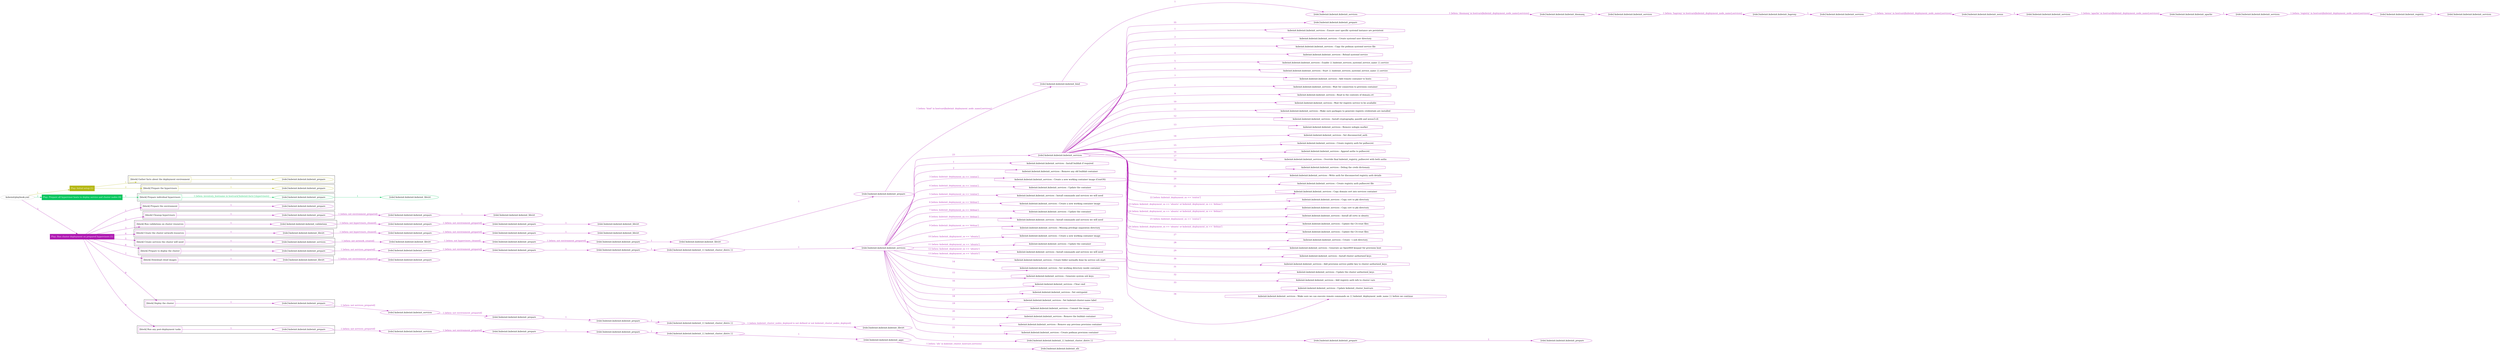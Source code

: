 digraph {
	graph [concentrate=true ordering=in rankdir=LR ratio=fill]
	edge [esep=5 sep=10]
	"kubeinit/playbook.yml" [id=root_node style=dotted]
	play_61d86370 [label="Play: Initial setup (1)" color="#b6b814" fontcolor="#ffffff" id=play_61d86370 shape=box style=filled tooltip=localhost]
	"kubeinit/playbook.yml" -> play_61d86370 [label="1 " color="#b6b814" fontcolor="#b6b814" id=edge_d101b81a labeltooltip="1 " tooltip="1 "]
	subgraph "kubeinit.kubeinit.kubeinit_prepare" {
		role_378ea0b8 [label="[role] kubeinit.kubeinit.kubeinit_prepare" color="#b6b814" id=role_378ea0b8 tooltip="kubeinit.kubeinit.kubeinit_prepare"]
	}
	subgraph "kubeinit.kubeinit.kubeinit_prepare" {
		role_55e73a96 [label="[role] kubeinit.kubeinit.kubeinit_prepare" color="#b6b814" id=role_55e73a96 tooltip="kubeinit.kubeinit.kubeinit_prepare"]
	}
	subgraph "Play: Initial setup (1)" {
		play_61d86370 -> block_1c13df6d [label=1 color="#b6b814" fontcolor="#b6b814" id=edge_e199ff08 labeltooltip=1 tooltip=1]
		subgraph cluster_block_1c13df6d {
			block_1c13df6d [label="[block] Gather facts about the deployment environment" color="#b6b814" id=block_1c13df6d labeltooltip="Gather facts about the deployment environment" shape=box tooltip="Gather facts about the deployment environment"]
			block_1c13df6d -> role_378ea0b8 [label="1 " color="#b6b814" fontcolor="#b6b814" id=edge_8ca68006 labeltooltip="1 " tooltip="1 "]
		}
		play_61d86370 -> block_64f5771d [label=2 color="#b6b814" fontcolor="#b6b814" id=edge_f629e3e9 labeltooltip=2 tooltip=2]
		subgraph cluster_block_64f5771d {
			block_64f5771d [label="[block] Prepare the hypervisors" color="#b6b814" id=block_64f5771d labeltooltip="Prepare the hypervisors" shape=box tooltip="Prepare the hypervisors"]
			block_64f5771d -> role_55e73a96 [label="1 " color="#b6b814" fontcolor="#b6b814" id=edge_94202157 labeltooltip="1 " tooltip="1 "]
		}
	}
	play_cf047763 [label="Play: Prepare all hypervisor hosts to deploy service and cluster nodes (0)" color="#07c55e" fontcolor="#ffffff" id=play_cf047763 shape=box style=filled tooltip="Play: Prepare all hypervisor hosts to deploy service and cluster nodes (0)"]
	"kubeinit/playbook.yml" -> play_cf047763 [label="2 " color="#07c55e" fontcolor="#07c55e" id=edge_f828b436 labeltooltip="2 " tooltip="2 "]
	subgraph "kubeinit.kubeinit.kubeinit_libvirt" {
		role_638ee5e9 [label="[role] kubeinit.kubeinit.kubeinit_libvirt" color="#07c55e" id=role_638ee5e9 tooltip="kubeinit.kubeinit.kubeinit_libvirt"]
	}
	subgraph "kubeinit.kubeinit.kubeinit_prepare" {
		role_17ed8b5d [label="[role] kubeinit.kubeinit.kubeinit_prepare" color="#07c55e" id=role_17ed8b5d tooltip="kubeinit.kubeinit.kubeinit_prepare"]
		role_17ed8b5d -> role_638ee5e9 [label="1 " color="#07c55e" fontcolor="#07c55e" id=edge_829b573a labeltooltip="1 " tooltip="1 "]
	}
	subgraph "Play: Prepare all hypervisor hosts to deploy service and cluster nodes (0)" {
		play_cf047763 -> block_75a4afca [label=1 color="#07c55e" fontcolor="#07c55e" id=edge_4c491b64 labeltooltip=1 tooltip=1]
		subgraph cluster_block_75a4afca {
			block_75a4afca [label="[block] Prepare individual hypervisors" color="#07c55e" id=block_75a4afca labeltooltip="Prepare individual hypervisors" shape=box tooltip="Prepare individual hypervisors"]
			block_75a4afca -> role_17ed8b5d [label="1 [when: inventory_hostname in hostvars['kubeinit-facts'].hypervisors]" color="#07c55e" fontcolor="#07c55e" id=edge_1114a123 labeltooltip="1 [when: inventory_hostname in hostvars['kubeinit-facts'].hypervisors]" tooltip="1 [when: inventory_hostname in hostvars['kubeinit-facts'].hypervisors]"]
		}
	}
	play_053e493b [label="Play: Run cluster deployment on prepared hypervisors (1)" color="#af1ab2" fontcolor="#ffffff" id=play_053e493b shape=box style=filled tooltip=localhost]
	"kubeinit/playbook.yml" -> play_053e493b [label="3 " color="#af1ab2" fontcolor="#af1ab2" id=edge_c1705fa8 labeltooltip="3 " tooltip="3 "]
	subgraph "kubeinit.kubeinit.kubeinit_prepare" {
		role_2d02912e [label="[role] kubeinit.kubeinit.kubeinit_prepare" color="#af1ab2" id=role_2d02912e tooltip="kubeinit.kubeinit.kubeinit_prepare"]
	}
	subgraph "kubeinit.kubeinit.kubeinit_libvirt" {
		role_ad374b93 [label="[role] kubeinit.kubeinit.kubeinit_libvirt" color="#af1ab2" id=role_ad374b93 tooltip="kubeinit.kubeinit.kubeinit_libvirt"]
	}
	subgraph "kubeinit.kubeinit.kubeinit_prepare" {
		role_f73b11e7 [label="[role] kubeinit.kubeinit.kubeinit_prepare" color="#af1ab2" id=role_f73b11e7 tooltip="kubeinit.kubeinit.kubeinit_prepare"]
		role_f73b11e7 -> role_ad374b93 [label="1 " color="#af1ab2" fontcolor="#af1ab2" id=edge_b9bb3e91 labeltooltip="1 " tooltip="1 "]
	}
	subgraph "kubeinit.kubeinit.kubeinit_prepare" {
		role_d802265b [label="[role] kubeinit.kubeinit.kubeinit_prepare" color="#af1ab2" id=role_d802265b tooltip="kubeinit.kubeinit.kubeinit_prepare"]
		role_d802265b -> role_f73b11e7 [label="1 [when: not environment_prepared]" color="#af1ab2" fontcolor="#af1ab2" id=edge_ae296ad1 labeltooltip="1 [when: not environment_prepared]" tooltip="1 [when: not environment_prepared]"]
	}
	subgraph "kubeinit.kubeinit.kubeinit_libvirt" {
		role_a0c79a88 [label="[role] kubeinit.kubeinit.kubeinit_libvirt" color="#af1ab2" id=role_a0c79a88 tooltip="kubeinit.kubeinit.kubeinit_libvirt"]
	}
	subgraph "kubeinit.kubeinit.kubeinit_prepare" {
		role_43bd8e1b [label="[role] kubeinit.kubeinit.kubeinit_prepare" color="#af1ab2" id=role_43bd8e1b tooltip="kubeinit.kubeinit.kubeinit_prepare"]
		role_43bd8e1b -> role_a0c79a88 [label="1 " color="#af1ab2" fontcolor="#af1ab2" id=edge_a71153f9 labeltooltip="1 " tooltip="1 "]
	}
	subgraph "kubeinit.kubeinit.kubeinit_prepare" {
		role_11e42042 [label="[role] kubeinit.kubeinit.kubeinit_prepare" color="#af1ab2" id=role_11e42042 tooltip="kubeinit.kubeinit.kubeinit_prepare"]
		role_11e42042 -> role_43bd8e1b [label="1 [when: not environment_prepared]" color="#af1ab2" fontcolor="#af1ab2" id=edge_cfc665eb labeltooltip="1 [when: not environment_prepared]" tooltip="1 [when: not environment_prepared]"]
	}
	subgraph "kubeinit.kubeinit.kubeinit_validations" {
		role_d8210b98 [label="[role] kubeinit.kubeinit.kubeinit_validations" color="#af1ab2" id=role_d8210b98 tooltip="kubeinit.kubeinit.kubeinit_validations"]
		role_d8210b98 -> role_11e42042 [label="1 [when: not hypervisors_cleaned]" color="#af1ab2" fontcolor="#af1ab2" id=edge_1955abee labeltooltip="1 [when: not hypervisors_cleaned]" tooltip="1 [when: not hypervisors_cleaned]"]
	}
	subgraph "kubeinit.kubeinit.kubeinit_libvirt" {
		role_0eccccbd [label="[role] kubeinit.kubeinit.kubeinit_libvirt" color="#af1ab2" id=role_0eccccbd tooltip="kubeinit.kubeinit.kubeinit_libvirt"]
	}
	subgraph "kubeinit.kubeinit.kubeinit_prepare" {
		role_3fc21f4a [label="[role] kubeinit.kubeinit.kubeinit_prepare" color="#af1ab2" id=role_3fc21f4a tooltip="kubeinit.kubeinit.kubeinit_prepare"]
		role_3fc21f4a -> role_0eccccbd [label="1 " color="#af1ab2" fontcolor="#af1ab2" id=edge_8efc5b84 labeltooltip="1 " tooltip="1 "]
	}
	subgraph "kubeinit.kubeinit.kubeinit_prepare" {
		role_6648af89 [label="[role] kubeinit.kubeinit.kubeinit_prepare" color="#af1ab2" id=role_6648af89 tooltip="kubeinit.kubeinit.kubeinit_prepare"]
		role_6648af89 -> role_3fc21f4a [label="1 [when: not environment_prepared]" color="#af1ab2" fontcolor="#af1ab2" id=edge_06109ec7 labeltooltip="1 [when: not environment_prepared]" tooltip="1 [when: not environment_prepared]"]
	}
	subgraph "kubeinit.kubeinit.kubeinit_libvirt" {
		role_6d79f8c6 [label="[role] kubeinit.kubeinit.kubeinit_libvirt" color="#af1ab2" id=role_6d79f8c6 tooltip="kubeinit.kubeinit.kubeinit_libvirt"]
		role_6d79f8c6 -> role_6648af89 [label="1 [when: not hypervisors_cleaned]" color="#af1ab2" fontcolor="#af1ab2" id=edge_983c76c7 labeltooltip="1 [when: not hypervisors_cleaned]" tooltip="1 [when: not hypervisors_cleaned]"]
	}
	subgraph "kubeinit.kubeinit.kubeinit_services" {
		role_a3a06e9f [label="[role] kubeinit.kubeinit.kubeinit_services" color="#af1ab2" id=role_a3a06e9f tooltip="kubeinit.kubeinit.kubeinit_services"]
	}
	subgraph "kubeinit.kubeinit.kubeinit_registry" {
		role_7bfc219d [label="[role] kubeinit.kubeinit.kubeinit_registry" color="#af1ab2" id=role_7bfc219d tooltip="kubeinit.kubeinit.kubeinit_registry"]
		role_7bfc219d -> role_a3a06e9f [label="1 " color="#af1ab2" fontcolor="#af1ab2" id=edge_60f857e9 labeltooltip="1 " tooltip="1 "]
	}
	subgraph "kubeinit.kubeinit.kubeinit_services" {
		role_7e3b6793 [label="[role] kubeinit.kubeinit.kubeinit_services" color="#af1ab2" id=role_7e3b6793 tooltip="kubeinit.kubeinit.kubeinit_services"]
		role_7e3b6793 -> role_7bfc219d [label="1 [when: 'registry' in hostvars[kubeinit_deployment_node_name].services]" color="#af1ab2" fontcolor="#af1ab2" id=edge_9b2636b2 labeltooltip="1 [when: 'registry' in hostvars[kubeinit_deployment_node_name].services]" tooltip="1 [when: 'registry' in hostvars[kubeinit_deployment_node_name].services]"]
	}
	subgraph "kubeinit.kubeinit.kubeinit_apache" {
		role_041a677c [label="[role] kubeinit.kubeinit.kubeinit_apache" color="#af1ab2" id=role_041a677c tooltip="kubeinit.kubeinit.kubeinit_apache"]
		role_041a677c -> role_7e3b6793 [label="1 " color="#af1ab2" fontcolor="#af1ab2" id=edge_dbf24a62 labeltooltip="1 " tooltip="1 "]
	}
	subgraph "kubeinit.kubeinit.kubeinit_services" {
		role_729bc17b [label="[role] kubeinit.kubeinit.kubeinit_services" color="#af1ab2" id=role_729bc17b tooltip="kubeinit.kubeinit.kubeinit_services"]
		role_729bc17b -> role_041a677c [label="1 [when: 'apache' in hostvars[kubeinit_deployment_node_name].services]" color="#af1ab2" fontcolor="#af1ab2" id=edge_71c597c3 labeltooltip="1 [when: 'apache' in hostvars[kubeinit_deployment_node_name].services]" tooltip="1 [when: 'apache' in hostvars[kubeinit_deployment_node_name].services]"]
	}
	subgraph "kubeinit.kubeinit.kubeinit_nexus" {
		role_a2eaf45f [label="[role] kubeinit.kubeinit.kubeinit_nexus" color="#af1ab2" id=role_a2eaf45f tooltip="kubeinit.kubeinit.kubeinit_nexus"]
		role_a2eaf45f -> role_729bc17b [label="1 " color="#af1ab2" fontcolor="#af1ab2" id=edge_c3051c82 labeltooltip="1 " tooltip="1 "]
	}
	subgraph "kubeinit.kubeinit.kubeinit_services" {
		role_2fb463f9 [label="[role] kubeinit.kubeinit.kubeinit_services" color="#af1ab2" id=role_2fb463f9 tooltip="kubeinit.kubeinit.kubeinit_services"]
		role_2fb463f9 -> role_a2eaf45f [label="1 [when: 'nexus' in hostvars[kubeinit_deployment_node_name].services]" color="#af1ab2" fontcolor="#af1ab2" id=edge_6482646a labeltooltip="1 [when: 'nexus' in hostvars[kubeinit_deployment_node_name].services]" tooltip="1 [when: 'nexus' in hostvars[kubeinit_deployment_node_name].services]"]
	}
	subgraph "kubeinit.kubeinit.kubeinit_haproxy" {
		role_dacf3df8 [label="[role] kubeinit.kubeinit.kubeinit_haproxy" color="#af1ab2" id=role_dacf3df8 tooltip="kubeinit.kubeinit.kubeinit_haproxy"]
		role_dacf3df8 -> role_2fb463f9 [label="1 " color="#af1ab2" fontcolor="#af1ab2" id=edge_2324f893 labeltooltip="1 " tooltip="1 "]
	}
	subgraph "kubeinit.kubeinit.kubeinit_services" {
		role_7a70cb9e [label="[role] kubeinit.kubeinit.kubeinit_services" color="#af1ab2" id=role_7a70cb9e tooltip="kubeinit.kubeinit.kubeinit_services"]
		role_7a70cb9e -> role_dacf3df8 [label="1 [when: 'haproxy' in hostvars[kubeinit_deployment_node_name].services]" color="#af1ab2" fontcolor="#af1ab2" id=edge_5d3ac54a labeltooltip="1 [when: 'haproxy' in hostvars[kubeinit_deployment_node_name].services]" tooltip="1 [when: 'haproxy' in hostvars[kubeinit_deployment_node_name].services]"]
	}
	subgraph "kubeinit.kubeinit.kubeinit_dnsmasq" {
		role_d6ab7515 [label="[role] kubeinit.kubeinit.kubeinit_dnsmasq" color="#af1ab2" id=role_d6ab7515 tooltip="kubeinit.kubeinit.kubeinit_dnsmasq"]
		role_d6ab7515 -> role_7a70cb9e [label="1 " color="#af1ab2" fontcolor="#af1ab2" id=edge_874920ef labeltooltip="1 " tooltip="1 "]
	}
	subgraph "kubeinit.kubeinit.kubeinit_services" {
		role_732acf56 [label="[role] kubeinit.kubeinit.kubeinit_services" color="#af1ab2" id=role_732acf56 tooltip="kubeinit.kubeinit.kubeinit_services"]
		role_732acf56 -> role_d6ab7515 [label="1 [when: 'dnsmasq' in hostvars[kubeinit_deployment_node_name].services]" color="#af1ab2" fontcolor="#af1ab2" id=edge_7bee23f9 labeltooltip="1 [when: 'dnsmasq' in hostvars[kubeinit_deployment_node_name].services]" tooltip="1 [when: 'dnsmasq' in hostvars[kubeinit_deployment_node_name].services]"]
	}
	subgraph "kubeinit.kubeinit.kubeinit_bind" {
		role_31fe346d [label="[role] kubeinit.kubeinit.kubeinit_bind" color="#af1ab2" id=role_31fe346d tooltip="kubeinit.kubeinit.kubeinit_bind"]
		role_31fe346d -> role_732acf56 [label="1 " color="#af1ab2" fontcolor="#af1ab2" id=edge_509917d6 labeltooltip="1 " tooltip="1 "]
	}
	subgraph "kubeinit.kubeinit.kubeinit_prepare" {
		role_45654de5 [label="[role] kubeinit.kubeinit.kubeinit_prepare" color="#af1ab2" id=role_45654de5 tooltip="kubeinit.kubeinit.kubeinit_prepare"]
		role_45654de5 -> role_31fe346d [label="1 [when: 'bind' in hostvars[kubeinit_deployment_node_name].services]" color="#af1ab2" fontcolor="#af1ab2" id=edge_dc2a6b5d labeltooltip="1 [when: 'bind' in hostvars[kubeinit_deployment_node_name].services]" tooltip="1 [when: 'bind' in hostvars[kubeinit_deployment_node_name].services]"]
	}
	subgraph "kubeinit.kubeinit.kubeinit_libvirt" {
		role_7c03fd80 [label="[role] kubeinit.kubeinit.kubeinit_libvirt" color="#af1ab2" id=role_7c03fd80 tooltip="kubeinit.kubeinit.kubeinit_libvirt"]
		role_7c03fd80 -> role_45654de5 [label="1 " color="#af1ab2" fontcolor="#af1ab2" id=edge_a114b05b labeltooltip="1 " tooltip="1 "]
	}
	subgraph "kubeinit.kubeinit.kubeinit_prepare" {
		role_1a883091 [label="[role] kubeinit.kubeinit.kubeinit_prepare" color="#af1ab2" id=role_1a883091 tooltip="kubeinit.kubeinit.kubeinit_prepare"]
		role_1a883091 -> role_7c03fd80 [label="1 " color="#af1ab2" fontcolor="#af1ab2" id=edge_1568abc9 labeltooltip="1 " tooltip="1 "]
	}
	subgraph "kubeinit.kubeinit.kubeinit_prepare" {
		role_a2b1f12e [label="[role] kubeinit.kubeinit.kubeinit_prepare" color="#af1ab2" id=role_a2b1f12e tooltip="kubeinit.kubeinit.kubeinit_prepare"]
		role_a2b1f12e -> role_1a883091 [label="1 [when: not environment_prepared]" color="#af1ab2" fontcolor="#af1ab2" id=edge_fc340222 labeltooltip="1 [when: not environment_prepared]" tooltip="1 [when: not environment_prepared]"]
	}
	subgraph "kubeinit.kubeinit.kubeinit_libvirt" {
		role_fbd6a0e1 [label="[role] kubeinit.kubeinit.kubeinit_libvirt" color="#af1ab2" id=role_fbd6a0e1 tooltip="kubeinit.kubeinit.kubeinit_libvirt"]
		role_fbd6a0e1 -> role_a2b1f12e [label="1 [when: not hypervisors_cleaned]" color="#af1ab2" fontcolor="#af1ab2" id=edge_627d8e0c labeltooltip="1 [when: not hypervisors_cleaned]" tooltip="1 [when: not hypervisors_cleaned]"]
	}
	subgraph "kubeinit.kubeinit.kubeinit_services" {
		role_274ffa72 [label="[role] kubeinit.kubeinit.kubeinit_services" color="#af1ab2" id=role_274ffa72 tooltip="kubeinit.kubeinit.kubeinit_services"]
		role_274ffa72 -> role_fbd6a0e1 [label="1 [when: not network_created]" color="#af1ab2" fontcolor="#af1ab2" id=edge_f8a47972 labeltooltip="1 [when: not network_created]" tooltip="1 [when: not network_created]"]
	}
	subgraph "kubeinit.kubeinit.kubeinit_prepare" {
		role_3a847b66 [label="[role] kubeinit.kubeinit.kubeinit_prepare" color="#af1ab2" id=role_3a847b66 tooltip="kubeinit.kubeinit.kubeinit_prepare"]
	}
	subgraph "kubeinit.kubeinit.kubeinit_services" {
		role_87cc4f38 [label="[role] kubeinit.kubeinit.kubeinit_services" color="#af1ab2" id=role_87cc4f38 tooltip="kubeinit.kubeinit.kubeinit_services"]
		task_ee44a622 [label="kubeinit.kubeinit.kubeinit_services : Ensure user specific systemd instance are persistent" color="#af1ab2" id=task_ee44a622 shape=octagon tooltip="kubeinit.kubeinit.kubeinit_services : Ensure user specific systemd instance are persistent"]
		role_87cc4f38 -> task_ee44a622 [label="1 " color="#af1ab2" fontcolor="#af1ab2" id=edge_c21e5ecb labeltooltip="1 " tooltip="1 "]
		task_90331f9c [label="kubeinit.kubeinit.kubeinit_services : Create systemd user directory" color="#af1ab2" id=task_90331f9c shape=octagon tooltip="kubeinit.kubeinit.kubeinit_services : Create systemd user directory"]
		role_87cc4f38 -> task_90331f9c [label="2 " color="#af1ab2" fontcolor="#af1ab2" id=edge_8feaef10 labeltooltip="2 " tooltip="2 "]
		task_215ca657 [label="kubeinit.kubeinit.kubeinit_services : Copy the podman systemd service file" color="#af1ab2" id=task_215ca657 shape=octagon tooltip="kubeinit.kubeinit.kubeinit_services : Copy the podman systemd service file"]
		role_87cc4f38 -> task_215ca657 [label="3 " color="#af1ab2" fontcolor="#af1ab2" id=edge_948035f7 labeltooltip="3 " tooltip="3 "]
		task_895c9d7d [label="kubeinit.kubeinit.kubeinit_services : Reload systemd service" color="#af1ab2" id=task_895c9d7d shape=octagon tooltip="kubeinit.kubeinit.kubeinit_services : Reload systemd service"]
		role_87cc4f38 -> task_895c9d7d [label="4 " color="#af1ab2" fontcolor="#af1ab2" id=edge_7989d313 labeltooltip="4 " tooltip="4 "]
		task_98565034 [label="kubeinit.kubeinit.kubeinit_services : Enable {{ kubeinit_services_systemd_service_name }}.service" color="#af1ab2" id=task_98565034 shape=octagon tooltip="kubeinit.kubeinit.kubeinit_services : Enable {{ kubeinit_services_systemd_service_name }}.service"]
		role_87cc4f38 -> task_98565034 [label="5 " color="#af1ab2" fontcolor="#af1ab2" id=edge_1bd11ece labeltooltip="5 " tooltip="5 "]
		task_be747128 [label="kubeinit.kubeinit.kubeinit_services : Start {{ kubeinit_services_systemd_service_name }}.service" color="#af1ab2" id=task_be747128 shape=octagon tooltip="kubeinit.kubeinit.kubeinit_services : Start {{ kubeinit_services_systemd_service_name }}.service"]
		role_87cc4f38 -> task_be747128 [label="6 " color="#af1ab2" fontcolor="#af1ab2" id=edge_b139f05d labeltooltip="6 " tooltip="6 "]
		task_bfa768ac [label="kubeinit.kubeinit.kubeinit_services : Add remote container to hosts" color="#af1ab2" id=task_bfa768ac shape=octagon tooltip="kubeinit.kubeinit.kubeinit_services : Add remote container to hosts"]
		role_87cc4f38 -> task_bfa768ac [label="7 " color="#af1ab2" fontcolor="#af1ab2" id=edge_053b8b09 labeltooltip="7 " tooltip="7 "]
		task_04ee44df [label="kubeinit.kubeinit.kubeinit_services : Wait for connection to provision container" color="#af1ab2" id=task_04ee44df shape=octagon tooltip="kubeinit.kubeinit.kubeinit_services : Wait for connection to provision container"]
		role_87cc4f38 -> task_04ee44df [label="8 " color="#af1ab2" fontcolor="#af1ab2" id=edge_4dd9805d labeltooltip="8 " tooltip="8 "]
		task_c332bbf7 [label="kubeinit.kubeinit.kubeinit_services : Read in the contents of domain.crt" color="#af1ab2" id=task_c332bbf7 shape=octagon tooltip="kubeinit.kubeinit.kubeinit_services : Read in the contents of domain.crt"]
		role_87cc4f38 -> task_c332bbf7 [label="9 " color="#af1ab2" fontcolor="#af1ab2" id=edge_d688158b labeltooltip="9 " tooltip="9 "]
		task_cf7f5b3e [label="kubeinit.kubeinit.kubeinit_services : Wait for registry service to be available" color="#af1ab2" id=task_cf7f5b3e shape=octagon tooltip="kubeinit.kubeinit.kubeinit_services : Wait for registry service to be available"]
		role_87cc4f38 -> task_cf7f5b3e [label="10 " color="#af1ab2" fontcolor="#af1ab2" id=edge_20d7f99f labeltooltip="10 " tooltip="10 "]
		task_4a923e2d [label="kubeinit.kubeinit.kubeinit_services : Make sure packages to generate registry credentials are installed" color="#af1ab2" id=task_4a923e2d shape=octagon tooltip="kubeinit.kubeinit.kubeinit_services : Make sure packages to generate registry credentials are installed"]
		role_87cc4f38 -> task_4a923e2d [label="11 " color="#af1ab2" fontcolor="#af1ab2" id=edge_31f86397 labeltooltip="11 " tooltip="11 "]
		task_38b5d8fe [label="kubeinit.kubeinit.kubeinit_services : Install cryptography, passlib and nexus3-cli" color="#af1ab2" id=task_38b5d8fe shape=octagon tooltip="kubeinit.kubeinit.kubeinit_services : Install cryptography, passlib and nexus3-cli"]
		role_87cc4f38 -> task_38b5d8fe [label="12 " color="#af1ab2" fontcolor="#af1ab2" id=edge_59f9f555 labeltooltip="12 " tooltip="12 "]
		task_c9bcdf14 [label="kubeinit.kubeinit.kubeinit_services : Remove nologin marker" color="#af1ab2" id=task_c9bcdf14 shape=octagon tooltip="kubeinit.kubeinit.kubeinit_services : Remove nologin marker"]
		role_87cc4f38 -> task_c9bcdf14 [label="13 " color="#af1ab2" fontcolor="#af1ab2" id=edge_07084b30 labeltooltip="13 " tooltip="13 "]
		task_1bd8a652 [label="kubeinit.kubeinit.kubeinit_services : Set disconnected_auth" color="#af1ab2" id=task_1bd8a652 shape=octagon tooltip="kubeinit.kubeinit.kubeinit_services : Set disconnected_auth"]
		role_87cc4f38 -> task_1bd8a652 [label="14 " color="#af1ab2" fontcolor="#af1ab2" id=edge_819cabbc labeltooltip="14 " tooltip="14 "]
		task_106d20aa [label="kubeinit.kubeinit.kubeinit_services : Create registry auth for pullsecret" color="#af1ab2" id=task_106d20aa shape=octagon tooltip="kubeinit.kubeinit.kubeinit_services : Create registry auth for pullsecret"]
		role_87cc4f38 -> task_106d20aa [label="15 " color="#af1ab2" fontcolor="#af1ab2" id=edge_b2dccd6f labeltooltip="15 " tooltip="15 "]
		task_5fdf84a1 [label="kubeinit.kubeinit.kubeinit_services : Append auths to pullsecret" color="#af1ab2" id=task_5fdf84a1 shape=octagon tooltip="kubeinit.kubeinit.kubeinit_services : Append auths to pullsecret"]
		role_87cc4f38 -> task_5fdf84a1 [label="16 " color="#af1ab2" fontcolor="#af1ab2" id=edge_e372b9ed labeltooltip="16 " tooltip="16 "]
		task_65a57f0e [label="kubeinit.kubeinit.kubeinit_services : Override final kubeinit_registry_pullsecret with both auths" color="#af1ab2" id=task_65a57f0e shape=octagon tooltip="kubeinit.kubeinit.kubeinit_services : Override final kubeinit_registry_pullsecret with both auths"]
		role_87cc4f38 -> task_65a57f0e [label="17 " color="#af1ab2" fontcolor="#af1ab2" id=edge_34a6c5b7 labeltooltip="17 " tooltip="17 "]
		task_4999736d [label="kubeinit.kubeinit.kubeinit_services : Debug the creds dictionary" color="#af1ab2" id=task_4999736d shape=octagon tooltip="kubeinit.kubeinit.kubeinit_services : Debug the creds dictionary"]
		role_87cc4f38 -> task_4999736d [label="18 " color="#af1ab2" fontcolor="#af1ab2" id=edge_cc699cda labeltooltip="18 " tooltip="18 "]
		task_f493f021 [label="kubeinit.kubeinit.kubeinit_services : Write auth for disconnected registry auth details" color="#af1ab2" id=task_f493f021 shape=octagon tooltip="kubeinit.kubeinit.kubeinit_services : Write auth for disconnected registry auth details"]
		role_87cc4f38 -> task_f493f021 [label="19 " color="#af1ab2" fontcolor="#af1ab2" id=edge_e3e9613f labeltooltip="19 " tooltip="19 "]
		task_279f0524 [label="kubeinit.kubeinit.kubeinit_services : Create registry auth pullsecret file" color="#af1ab2" id=task_279f0524 shape=octagon tooltip="kubeinit.kubeinit.kubeinit_services : Create registry auth pullsecret file"]
		role_87cc4f38 -> task_279f0524 [label="20 " color="#af1ab2" fontcolor="#af1ab2" id=edge_56a65385 labeltooltip="20 " tooltip="20 "]
		task_31882655 [label="kubeinit.kubeinit.kubeinit_services : Copy domain cert into services container" color="#af1ab2" id=task_31882655 shape=octagon tooltip="kubeinit.kubeinit.kubeinit_services : Copy domain cert into services container"]
		role_87cc4f38 -> task_31882655 [label="21 " color="#af1ab2" fontcolor="#af1ab2" id=edge_204b0029 labeltooltip="21 " tooltip="21 "]
		task_04660910 [label="kubeinit.kubeinit.kubeinit_services : Copy cert to pki directory" color="#af1ab2" id=task_04660910 shape=octagon tooltip="kubeinit.kubeinit.kubeinit_services : Copy cert to pki directory"]
		role_87cc4f38 -> task_04660910 [label="22 [when: kubeinit_deployment_os == 'centos']" color="#af1ab2" fontcolor="#af1ab2" id=edge_4dc89993 labeltooltip="22 [when: kubeinit_deployment_os == 'centos']" tooltip="22 [when: kubeinit_deployment_os == 'centos']"]
		task_2b926bec [label="kubeinit.kubeinit.kubeinit_services : Copy cert to pki directory" color="#af1ab2" id=task_2b926bec shape=octagon tooltip="kubeinit.kubeinit.kubeinit_services : Copy cert to pki directory"]
		role_87cc4f38 -> task_2b926bec [label="23 [when: kubeinit_deployment_os == 'ubuntu' or kubeinit_deployment_os == 'debian']" color="#af1ab2" fontcolor="#af1ab2" id=edge_95993c50 labeltooltip="23 [when: kubeinit_deployment_os == 'ubuntu' or kubeinit_deployment_os == 'debian']" tooltip="23 [when: kubeinit_deployment_os == 'ubuntu' or kubeinit_deployment_os == 'debian']"]
		task_3526460a [label="kubeinit.kubeinit.kubeinit_services : Install all certs in ubuntu" color="#af1ab2" id=task_3526460a shape=octagon tooltip="kubeinit.kubeinit.kubeinit_services : Install all certs in ubuntu"]
		role_87cc4f38 -> task_3526460a [label="24 [when: kubeinit_deployment_os == 'ubuntu' or kubeinit_deployment_os == 'debian']" color="#af1ab2" fontcolor="#af1ab2" id=edge_e0513378 labeltooltip="24 [when: kubeinit_deployment_os == 'ubuntu' or kubeinit_deployment_os == 'debian']" tooltip="24 [when: kubeinit_deployment_os == 'ubuntu' or kubeinit_deployment_os == 'debian']"]
		task_69ba54a8 [label="kubeinit.kubeinit.kubeinit_services : Update the CA trust files" color="#af1ab2" id=task_69ba54a8 shape=octagon tooltip="kubeinit.kubeinit.kubeinit_services : Update the CA trust files"]
		role_87cc4f38 -> task_69ba54a8 [label="25 [when: kubeinit_deployment_os == 'centos']" color="#af1ab2" fontcolor="#af1ab2" id=edge_3bc40e52 labeltooltip="25 [when: kubeinit_deployment_os == 'centos']" tooltip="25 [when: kubeinit_deployment_os == 'centos']"]
		task_e4340af5 [label="kubeinit.kubeinit.kubeinit_services : Update the CA trust files" color="#af1ab2" id=task_e4340af5 shape=octagon tooltip="kubeinit.kubeinit.kubeinit_services : Update the CA trust files"]
		role_87cc4f38 -> task_e4340af5 [label="26 [when: kubeinit_deployment_os == 'ubuntu' or kubeinit_deployment_os == 'debian']" color="#af1ab2" fontcolor="#af1ab2" id=edge_7e8614d1 labeltooltip="26 [when: kubeinit_deployment_os == 'ubuntu' or kubeinit_deployment_os == 'debian']" tooltip="26 [when: kubeinit_deployment_os == 'ubuntu' or kubeinit_deployment_os == 'debian']"]
		task_4a4d8a86 [label="kubeinit.kubeinit.kubeinit_services : Create ~/.ssh directory" color="#af1ab2" id=task_4a4d8a86 shape=octagon tooltip="kubeinit.kubeinit.kubeinit_services : Create ~/.ssh directory"]
		role_87cc4f38 -> task_4a4d8a86 [label="27 " color="#af1ab2" fontcolor="#af1ab2" id=edge_d2a00613 labeltooltip="27 " tooltip="27 "]
		task_950d89fc [label="kubeinit.kubeinit.kubeinit_services : Generate an OpenSSH keypair for provision host" color="#af1ab2" id=task_950d89fc shape=octagon tooltip="kubeinit.kubeinit.kubeinit_services : Generate an OpenSSH keypair for provision host"]
		role_87cc4f38 -> task_950d89fc [label="28 " color="#af1ab2" fontcolor="#af1ab2" id=edge_1ddb323b labeltooltip="28 " tooltip="28 "]
		task_a987121b [label="kubeinit.kubeinit.kubeinit_services : Install cluster authorized keys" color="#af1ab2" id=task_a987121b shape=octagon tooltip="kubeinit.kubeinit.kubeinit_services : Install cluster authorized keys"]
		role_87cc4f38 -> task_a987121b [label="29 " color="#af1ab2" fontcolor="#af1ab2" id=edge_e68808be labeltooltip="29 " tooltip="29 "]
		task_e7179484 [label="kubeinit.kubeinit.kubeinit_services : Add provision service public key to cluster authorized_keys" color="#af1ab2" id=task_e7179484 shape=octagon tooltip="kubeinit.kubeinit.kubeinit_services : Add provision service public key to cluster authorized_keys"]
		role_87cc4f38 -> task_e7179484 [label="30 " color="#af1ab2" fontcolor="#af1ab2" id=edge_1aaf20a5 labeltooltip="30 " tooltip="30 "]
		task_8126cc98 [label="kubeinit.kubeinit.kubeinit_services : Update the cluster authorized_keys" color="#af1ab2" id=task_8126cc98 shape=octagon tooltip="kubeinit.kubeinit.kubeinit_services : Update the cluster authorized_keys"]
		role_87cc4f38 -> task_8126cc98 [label="31 " color="#af1ab2" fontcolor="#af1ab2" id=edge_b5c350a2 labeltooltip="31 " tooltip="31 "]
		task_3d69cbb4 [label="kubeinit.kubeinit.kubeinit_services : Add registry auth info to cluster vars" color="#af1ab2" id=task_3d69cbb4 shape=octagon tooltip="kubeinit.kubeinit.kubeinit_services : Add registry auth info to cluster vars"]
		role_87cc4f38 -> task_3d69cbb4 [label="32 " color="#af1ab2" fontcolor="#af1ab2" id=edge_396b92b8 labeltooltip="32 " tooltip="32 "]
		task_6c8beba9 [label="kubeinit.kubeinit.kubeinit_services : Update kubeinit_cluster_hostvars" color="#af1ab2" id=task_6c8beba9 shape=octagon tooltip="kubeinit.kubeinit.kubeinit_services : Update kubeinit_cluster_hostvars"]
		role_87cc4f38 -> task_6c8beba9 [label="33 " color="#af1ab2" fontcolor="#af1ab2" id=edge_936b9401 labeltooltip="33 " tooltip="33 "]
		task_6764dff2 [label="kubeinit.kubeinit.kubeinit_services : Make sure we can execute remote commands on {{ kubeinit_deployment_node_name }} before we continue" color="#af1ab2" id=task_6764dff2 shape=octagon tooltip="kubeinit.kubeinit.kubeinit_services : Make sure we can execute remote commands on {{ kubeinit_deployment_node_name }} before we continue"]
		role_87cc4f38 -> task_6764dff2 [label="34 " color="#af1ab2" fontcolor="#af1ab2" id=edge_5e2c43d1 labeltooltip="34 " tooltip="34 "]
		role_87cc4f38 -> role_3a847b66 [label="35 " color="#af1ab2" fontcolor="#af1ab2" id=edge_042bba8d labeltooltip="35 " tooltip="35 "]
	}
	subgraph "kubeinit.kubeinit.kubeinit_services" {
		role_fe6b9b59 [label="[role] kubeinit.kubeinit.kubeinit_services" color="#af1ab2" id=role_fe6b9b59 tooltip="kubeinit.kubeinit.kubeinit_services"]
		task_f42f4d04 [label="kubeinit.kubeinit.kubeinit_services : Install buildah if required" color="#af1ab2" id=task_f42f4d04 shape=octagon tooltip="kubeinit.kubeinit.kubeinit_services : Install buildah if required"]
		role_fe6b9b59 -> task_f42f4d04 [label="1 " color="#af1ab2" fontcolor="#af1ab2" id=edge_20ba883a labeltooltip="1 " tooltip="1 "]
		task_759168b8 [label="kubeinit.kubeinit.kubeinit_services : Remove any old buildah container" color="#af1ab2" id=task_759168b8 shape=octagon tooltip="kubeinit.kubeinit.kubeinit_services : Remove any old buildah container"]
		role_fe6b9b59 -> task_759168b8 [label="2 " color="#af1ab2" fontcolor="#af1ab2" id=edge_41d29a96 labeltooltip="2 " tooltip="2 "]
		task_c79a25ba [label="kubeinit.kubeinit.kubeinit_services : Create a new working container image (CentOS)" color="#af1ab2" id=task_c79a25ba shape=octagon tooltip="kubeinit.kubeinit.kubeinit_services : Create a new working container image (CentOS)"]
		role_fe6b9b59 -> task_c79a25ba [label="3 [when: kubeinit_deployment_os == 'centos']" color="#af1ab2" fontcolor="#af1ab2" id=edge_ba253ed2 labeltooltip="3 [when: kubeinit_deployment_os == 'centos']" tooltip="3 [when: kubeinit_deployment_os == 'centos']"]
		task_5f3409ea [label="kubeinit.kubeinit.kubeinit_services : Update the container" color="#af1ab2" id=task_5f3409ea shape=octagon tooltip="kubeinit.kubeinit.kubeinit_services : Update the container"]
		role_fe6b9b59 -> task_5f3409ea [label="4 [when: kubeinit_deployment_os == 'centos']" color="#af1ab2" fontcolor="#af1ab2" id=edge_b077ba34 labeltooltip="4 [when: kubeinit_deployment_os == 'centos']" tooltip="4 [when: kubeinit_deployment_os == 'centos']"]
		task_de37c4a1 [label="kubeinit.kubeinit.kubeinit_services : Install commands and services we will need" color="#af1ab2" id=task_de37c4a1 shape=octagon tooltip="kubeinit.kubeinit.kubeinit_services : Install commands and services we will need"]
		role_fe6b9b59 -> task_de37c4a1 [label="5 [when: kubeinit_deployment_os == 'centos']" color="#af1ab2" fontcolor="#af1ab2" id=edge_0d67998b labeltooltip="5 [when: kubeinit_deployment_os == 'centos']" tooltip="5 [when: kubeinit_deployment_os == 'centos']"]
		task_f5e46156 [label="kubeinit.kubeinit.kubeinit_services : Create a new working container image" color="#af1ab2" id=task_f5e46156 shape=octagon tooltip="kubeinit.kubeinit.kubeinit_services : Create a new working container image"]
		role_fe6b9b59 -> task_f5e46156 [label="6 [when: kubeinit_deployment_os == 'debian']" color="#af1ab2" fontcolor="#af1ab2" id=edge_74325c7e labeltooltip="6 [when: kubeinit_deployment_os == 'debian']" tooltip="6 [when: kubeinit_deployment_os == 'debian']"]
		task_f56fc33d [label="kubeinit.kubeinit.kubeinit_services : Update the container" color="#af1ab2" id=task_f56fc33d shape=octagon tooltip="kubeinit.kubeinit.kubeinit_services : Update the container"]
		role_fe6b9b59 -> task_f56fc33d [label="7 [when: kubeinit_deployment_os == 'debian']" color="#af1ab2" fontcolor="#af1ab2" id=edge_6421bf86 labeltooltip="7 [when: kubeinit_deployment_os == 'debian']" tooltip="7 [when: kubeinit_deployment_os == 'debian']"]
		task_b551cae2 [label="kubeinit.kubeinit.kubeinit_services : Install commands and services we will need" color="#af1ab2" id=task_b551cae2 shape=octagon tooltip="kubeinit.kubeinit.kubeinit_services : Install commands and services we will need"]
		role_fe6b9b59 -> task_b551cae2 [label="8 [when: kubeinit_deployment_os == 'debian']" color="#af1ab2" fontcolor="#af1ab2" id=edge_a3d06092 labeltooltip="8 [when: kubeinit_deployment_os == 'debian']" tooltip="8 [when: kubeinit_deployment_os == 'debian']"]
		task_d619559d [label="kubeinit.kubeinit.kubeinit_services : Missing privilege separation directory" color="#af1ab2" id=task_d619559d shape=octagon tooltip="kubeinit.kubeinit.kubeinit_services : Missing privilege separation directory"]
		role_fe6b9b59 -> task_d619559d [label="9 [when: kubeinit_deployment_os == 'debian']" color="#af1ab2" fontcolor="#af1ab2" id=edge_e6acf05b labeltooltip="9 [when: kubeinit_deployment_os == 'debian']" tooltip="9 [when: kubeinit_deployment_os == 'debian']"]
		task_d5034540 [label="kubeinit.kubeinit.kubeinit_services : Create a new working container image" color="#af1ab2" id=task_d5034540 shape=octagon tooltip="kubeinit.kubeinit.kubeinit_services : Create a new working container image"]
		role_fe6b9b59 -> task_d5034540 [label="10 [when: kubeinit_deployment_os == 'ubuntu']" color="#af1ab2" fontcolor="#af1ab2" id=edge_69e3ed66 labeltooltip="10 [when: kubeinit_deployment_os == 'ubuntu']" tooltip="10 [when: kubeinit_deployment_os == 'ubuntu']"]
		task_8d45d9f6 [label="kubeinit.kubeinit.kubeinit_services : Update the container" color="#af1ab2" id=task_8d45d9f6 shape=octagon tooltip="kubeinit.kubeinit.kubeinit_services : Update the container"]
		role_fe6b9b59 -> task_8d45d9f6 [label="11 [when: kubeinit_deployment_os == 'ubuntu']" color="#af1ab2" fontcolor="#af1ab2" id=edge_c3715f6e labeltooltip="11 [when: kubeinit_deployment_os == 'ubuntu']" tooltip="11 [when: kubeinit_deployment_os == 'ubuntu']"]
		task_f7ab1449 [label="kubeinit.kubeinit.kubeinit_services : Install commands and services we will need" color="#af1ab2" id=task_f7ab1449 shape=octagon tooltip="kubeinit.kubeinit.kubeinit_services : Install commands and services we will need"]
		role_fe6b9b59 -> task_f7ab1449 [label="12 [when: kubeinit_deployment_os == 'ubuntu']" color="#af1ab2" fontcolor="#af1ab2" id=edge_2c08528b labeltooltip="12 [when: kubeinit_deployment_os == 'ubuntu']" tooltip="12 [when: kubeinit_deployment_os == 'ubuntu']"]
		task_17e6b965 [label="kubeinit.kubeinit.kubeinit_services : Create folder normally done by service ssh start" color="#af1ab2" id=task_17e6b965 shape=octagon tooltip="kubeinit.kubeinit.kubeinit_services : Create folder normally done by service ssh start"]
		role_fe6b9b59 -> task_17e6b965 [label="13 [when: kubeinit_deployment_os == 'ubuntu']" color="#af1ab2" fontcolor="#af1ab2" id=edge_2bc15a70 labeltooltip="13 [when: kubeinit_deployment_os == 'ubuntu']" tooltip="13 [when: kubeinit_deployment_os == 'ubuntu']"]
		task_647061ee [label="kubeinit.kubeinit.kubeinit_services : Set working directory inside container" color="#af1ab2" id=task_647061ee shape=octagon tooltip="kubeinit.kubeinit.kubeinit_services : Set working directory inside container"]
		role_fe6b9b59 -> task_647061ee [label="14 " color="#af1ab2" fontcolor="#af1ab2" id=edge_dcc29078 labeltooltip="14 " tooltip="14 "]
		task_2a1ec3e3 [label="kubeinit.kubeinit.kubeinit_services : Generate system ssh keys" color="#af1ab2" id=task_2a1ec3e3 shape=octagon tooltip="kubeinit.kubeinit.kubeinit_services : Generate system ssh keys"]
		role_fe6b9b59 -> task_2a1ec3e3 [label="15 " color="#af1ab2" fontcolor="#af1ab2" id=edge_d57c62f5 labeltooltip="15 " tooltip="15 "]
		task_0ce04179 [label="kubeinit.kubeinit.kubeinit_services : Clear cmd" color="#af1ab2" id=task_0ce04179 shape=octagon tooltip="kubeinit.kubeinit.kubeinit_services : Clear cmd"]
		role_fe6b9b59 -> task_0ce04179 [label="16 " color="#af1ab2" fontcolor="#af1ab2" id=edge_5c8df8c2 labeltooltip="16 " tooltip="16 "]
		task_8b41a540 [label="kubeinit.kubeinit.kubeinit_services : Set entrypoint" color="#af1ab2" id=task_8b41a540 shape=octagon tooltip="kubeinit.kubeinit.kubeinit_services : Set entrypoint"]
		role_fe6b9b59 -> task_8b41a540 [label="17 " color="#af1ab2" fontcolor="#af1ab2" id=edge_e499aa96 labeltooltip="17 " tooltip="17 "]
		task_90164ebd [label="kubeinit.kubeinit.kubeinit_services : Set kubeinit-cluster-name label" color="#af1ab2" id=task_90164ebd shape=octagon tooltip="kubeinit.kubeinit.kubeinit_services : Set kubeinit-cluster-name label"]
		role_fe6b9b59 -> task_90164ebd [label="18 " color="#af1ab2" fontcolor="#af1ab2" id=edge_8d727fc3 labeltooltip="18 " tooltip="18 "]
		task_c8b82948 [label="kubeinit.kubeinit.kubeinit_services : Commit the image" color="#af1ab2" id=task_c8b82948 shape=octagon tooltip="kubeinit.kubeinit.kubeinit_services : Commit the image"]
		role_fe6b9b59 -> task_c8b82948 [label="19 " color="#af1ab2" fontcolor="#af1ab2" id=edge_eb0d9fdb labeltooltip="19 " tooltip="19 "]
		task_8c867e87 [label="kubeinit.kubeinit.kubeinit_services : Remove the buildah container" color="#af1ab2" id=task_8c867e87 shape=octagon tooltip="kubeinit.kubeinit.kubeinit_services : Remove the buildah container"]
		role_fe6b9b59 -> task_8c867e87 [label="20 " color="#af1ab2" fontcolor="#af1ab2" id=edge_e58293ec labeltooltip="20 " tooltip="20 "]
		task_89e93599 [label="kubeinit.kubeinit.kubeinit_services : Remove any previous provision container" color="#af1ab2" id=task_89e93599 shape=octagon tooltip="kubeinit.kubeinit.kubeinit_services : Remove any previous provision container"]
		role_fe6b9b59 -> task_89e93599 [label="21 " color="#af1ab2" fontcolor="#af1ab2" id=edge_3fa4755f labeltooltip="21 " tooltip="21 "]
		task_db8e1a8b [label="kubeinit.kubeinit.kubeinit_services : Create podman provision container" color="#af1ab2" id=task_db8e1a8b shape=octagon tooltip="kubeinit.kubeinit.kubeinit_services : Create podman provision container"]
		role_fe6b9b59 -> task_db8e1a8b [label="22 " color="#af1ab2" fontcolor="#af1ab2" id=edge_abee9a2b labeltooltip="22 " tooltip="22 "]
		role_fe6b9b59 -> role_87cc4f38 [label="23 " color="#af1ab2" fontcolor="#af1ab2" id=edge_cc2f8158 labeltooltip="23 " tooltip="23 "]
	}
	subgraph "kubeinit.kubeinit.kubeinit_{{ kubeinit_cluster_distro }}" {
		role_5c7c89e9 [label="[role] kubeinit.kubeinit.kubeinit_{{ kubeinit_cluster_distro }}" color="#af1ab2" id=role_5c7c89e9 tooltip="kubeinit.kubeinit.kubeinit_{{ kubeinit_cluster_distro }}"]
		role_5c7c89e9 -> role_fe6b9b59 [label="1 " color="#af1ab2" fontcolor="#af1ab2" id=edge_d6261a3f labeltooltip="1 " tooltip="1 "]
	}
	subgraph "kubeinit.kubeinit.kubeinit_prepare" {
		role_ee8317ff [label="[role] kubeinit.kubeinit.kubeinit_prepare" color="#af1ab2" id=role_ee8317ff tooltip="kubeinit.kubeinit.kubeinit_prepare"]
		role_ee8317ff -> role_5c7c89e9 [label="1 " color="#af1ab2" fontcolor="#af1ab2" id=edge_9ff23c5a labeltooltip="1 " tooltip="1 "]
	}
	subgraph "kubeinit.kubeinit.kubeinit_prepare" {
		role_9203d031 [label="[role] kubeinit.kubeinit.kubeinit_prepare" color="#af1ab2" id=role_9203d031 tooltip="kubeinit.kubeinit.kubeinit_prepare"]
		role_9203d031 -> role_ee8317ff [label="1 " color="#af1ab2" fontcolor="#af1ab2" id=edge_1bbee730 labeltooltip="1 " tooltip="1 "]
	}
	subgraph "kubeinit.kubeinit.kubeinit_services" {
		role_b483ebdf [label="[role] kubeinit.kubeinit.kubeinit_services" color="#af1ab2" id=role_b483ebdf tooltip="kubeinit.kubeinit.kubeinit_services"]
		role_b483ebdf -> role_9203d031 [label="1 [when: not environment_prepared]" color="#af1ab2" fontcolor="#af1ab2" id=edge_16ec711b labeltooltip="1 [when: not environment_prepared]" tooltip="1 [when: not environment_prepared]"]
	}
	subgraph "kubeinit.kubeinit.kubeinit_prepare" {
		role_681b78ed [label="[role] kubeinit.kubeinit.kubeinit_prepare" color="#af1ab2" id=role_681b78ed tooltip="kubeinit.kubeinit.kubeinit_prepare"]
		role_681b78ed -> role_b483ebdf [label="1 [when: not services_prepared]" color="#af1ab2" fontcolor="#af1ab2" id=edge_03492859 labeltooltip="1 [when: not services_prepared]" tooltip="1 [when: not services_prepared]"]
	}
	subgraph "kubeinit.kubeinit.kubeinit_prepare" {
		role_93fe3248 [label="[role] kubeinit.kubeinit.kubeinit_prepare" color="#af1ab2" id=role_93fe3248 tooltip="kubeinit.kubeinit.kubeinit_prepare"]
	}
	subgraph "kubeinit.kubeinit.kubeinit_libvirt" {
		role_3ae87d51 [label="[role] kubeinit.kubeinit.kubeinit_libvirt" color="#af1ab2" id=role_3ae87d51 tooltip="kubeinit.kubeinit.kubeinit_libvirt"]
		role_3ae87d51 -> role_93fe3248 [label="1 [when: not environment_prepared]" color="#af1ab2" fontcolor="#af1ab2" id=edge_8feabf50 labeltooltip="1 [when: not environment_prepared]" tooltip="1 [when: not environment_prepared]"]
	}
	subgraph "kubeinit.kubeinit.kubeinit_prepare" {
		role_b85af604 [label="[role] kubeinit.kubeinit.kubeinit_prepare" color="#af1ab2" id=role_b85af604 tooltip="kubeinit.kubeinit.kubeinit_prepare"]
	}
	subgraph "kubeinit.kubeinit.kubeinit_prepare" {
		role_da11508a [label="[role] kubeinit.kubeinit.kubeinit_prepare" color="#af1ab2" id=role_da11508a tooltip="kubeinit.kubeinit.kubeinit_prepare"]
		role_da11508a -> role_b85af604 [label="1 " color="#af1ab2" fontcolor="#af1ab2" id=edge_746acb2e labeltooltip="1 " tooltip="1 "]
	}
	subgraph "kubeinit.kubeinit.kubeinit_{{ kubeinit_cluster_distro }}" {
		role_f5ae7967 [label="[role] kubeinit.kubeinit.kubeinit_{{ kubeinit_cluster_distro }}" color="#af1ab2" id=role_f5ae7967 tooltip="kubeinit.kubeinit.kubeinit_{{ kubeinit_cluster_distro }}"]
		role_f5ae7967 -> role_da11508a [label="1 " color="#af1ab2" fontcolor="#af1ab2" id=edge_2b2d9c64 labeltooltip="1 " tooltip="1 "]
	}
	subgraph "kubeinit.kubeinit.kubeinit_libvirt" {
		role_1bc584bb [label="[role] kubeinit.kubeinit.kubeinit_libvirt" color="#af1ab2" id=role_1bc584bb tooltip="kubeinit.kubeinit.kubeinit_libvirt"]
		role_1bc584bb -> role_f5ae7967 [label="1 " color="#af1ab2" fontcolor="#af1ab2" id=edge_8462e682 labeltooltip="1 " tooltip="1 "]
	}
	subgraph "kubeinit.kubeinit.kubeinit_{{ kubeinit_cluster_distro }}" {
		role_41b78c5f [label="[role] kubeinit.kubeinit.kubeinit_{{ kubeinit_cluster_distro }}" color="#af1ab2" id=role_41b78c5f tooltip="kubeinit.kubeinit.kubeinit_{{ kubeinit_cluster_distro }}"]
		role_41b78c5f -> role_1bc584bb [label="1 [when: kubeinit_cluster_nodes_deployed is not defined or not kubeinit_cluster_nodes_deployed]" color="#af1ab2" fontcolor="#af1ab2" id=edge_3e85f051 labeltooltip="1 [when: kubeinit_cluster_nodes_deployed is not defined or not kubeinit_cluster_nodes_deployed]" tooltip="1 [when: kubeinit_cluster_nodes_deployed is not defined or not kubeinit_cluster_nodes_deployed]"]
	}
	subgraph "kubeinit.kubeinit.kubeinit_prepare" {
		role_7ce22943 [label="[role] kubeinit.kubeinit.kubeinit_prepare" color="#af1ab2" id=role_7ce22943 tooltip="kubeinit.kubeinit.kubeinit_prepare"]
		role_7ce22943 -> role_41b78c5f [label="1 " color="#af1ab2" fontcolor="#af1ab2" id=edge_5ce76942 labeltooltip="1 " tooltip="1 "]
	}
	subgraph "kubeinit.kubeinit.kubeinit_prepare" {
		role_00ad1a33 [label="[role] kubeinit.kubeinit.kubeinit_prepare" color="#af1ab2" id=role_00ad1a33 tooltip="kubeinit.kubeinit.kubeinit_prepare"]
		role_00ad1a33 -> role_7ce22943 [label="1 " color="#af1ab2" fontcolor="#af1ab2" id=edge_e3353c16 labeltooltip="1 " tooltip="1 "]
	}
	subgraph "kubeinit.kubeinit.kubeinit_services" {
		role_d0c7f7f3 [label="[role] kubeinit.kubeinit.kubeinit_services" color="#af1ab2" id=role_d0c7f7f3 tooltip="kubeinit.kubeinit.kubeinit_services"]
		role_d0c7f7f3 -> role_00ad1a33 [label="1 [when: not environment_prepared]" color="#af1ab2" fontcolor="#af1ab2" id=edge_6d546949 labeltooltip="1 [when: not environment_prepared]" tooltip="1 [when: not environment_prepared]"]
	}
	subgraph "kubeinit.kubeinit.kubeinit_prepare" {
		role_e0f2a694 [label="[role] kubeinit.kubeinit.kubeinit_prepare" color="#af1ab2" id=role_e0f2a694 tooltip="kubeinit.kubeinit.kubeinit_prepare"]
		role_e0f2a694 -> role_d0c7f7f3 [label="1 [when: not services_prepared]" color="#af1ab2" fontcolor="#af1ab2" id=edge_2506c19a labeltooltip="1 [when: not services_prepared]" tooltip="1 [when: not services_prepared]"]
	}
	subgraph "kubeinit.kubeinit.kubeinit_nfs" {
		role_54135108 [label="[role] kubeinit.kubeinit.kubeinit_nfs" color="#af1ab2" id=role_54135108 tooltip="kubeinit.kubeinit.kubeinit_nfs"]
	}
	subgraph "kubeinit.kubeinit.kubeinit_apps" {
		role_945ce0a8 [label="[role] kubeinit.kubeinit.kubeinit_apps" color="#af1ab2" id=role_945ce0a8 tooltip="kubeinit.kubeinit.kubeinit_apps"]
		role_945ce0a8 -> role_54135108 [label="1 [when: 'nfs' in kubeinit_cluster_hostvars.services]" color="#af1ab2" fontcolor="#af1ab2" id=edge_83b27f09 labeltooltip="1 [when: 'nfs' in kubeinit_cluster_hostvars.services]" tooltip="1 [when: 'nfs' in kubeinit_cluster_hostvars.services]"]
	}
	subgraph "kubeinit.kubeinit.kubeinit_{{ kubeinit_cluster_distro }}" {
		role_8cfdfcf9 [label="[role] kubeinit.kubeinit.kubeinit_{{ kubeinit_cluster_distro }}" color="#af1ab2" id=role_8cfdfcf9 tooltip="kubeinit.kubeinit.kubeinit_{{ kubeinit_cluster_distro }}"]
		role_8cfdfcf9 -> role_945ce0a8 [label="1 " color="#af1ab2" fontcolor="#af1ab2" id=edge_bed6d714 labeltooltip="1 " tooltip="1 "]
	}
	subgraph "kubeinit.kubeinit.kubeinit_prepare" {
		role_c38569cb [label="[role] kubeinit.kubeinit.kubeinit_prepare" color="#af1ab2" id=role_c38569cb tooltip="kubeinit.kubeinit.kubeinit_prepare"]
		role_c38569cb -> role_8cfdfcf9 [label="1 " color="#af1ab2" fontcolor="#af1ab2" id=edge_981850ef labeltooltip="1 " tooltip="1 "]
	}
	subgraph "kubeinit.kubeinit.kubeinit_prepare" {
		role_49a41dbf [label="[role] kubeinit.kubeinit.kubeinit_prepare" color="#af1ab2" id=role_49a41dbf tooltip="kubeinit.kubeinit.kubeinit_prepare"]
		role_49a41dbf -> role_c38569cb [label="1 " color="#af1ab2" fontcolor="#af1ab2" id=edge_8defde98 labeltooltip="1 " tooltip="1 "]
	}
	subgraph "kubeinit.kubeinit.kubeinit_services" {
		role_7c763286 [label="[role] kubeinit.kubeinit.kubeinit_services" color="#af1ab2" id=role_7c763286 tooltip="kubeinit.kubeinit.kubeinit_services"]
		role_7c763286 -> role_49a41dbf [label="1 [when: not environment_prepared]" color="#af1ab2" fontcolor="#af1ab2" id=edge_03932548 labeltooltip="1 [when: not environment_prepared]" tooltip="1 [when: not environment_prepared]"]
	}
	subgraph "kubeinit.kubeinit.kubeinit_prepare" {
		role_711a2a1e [label="[role] kubeinit.kubeinit.kubeinit_prepare" color="#af1ab2" id=role_711a2a1e tooltip="kubeinit.kubeinit.kubeinit_prepare"]
		role_711a2a1e -> role_7c763286 [label="1 [when: not services_prepared]" color="#af1ab2" fontcolor="#af1ab2" id=edge_e7a75921 labeltooltip="1 [when: not services_prepared]" tooltip="1 [when: not services_prepared]"]
	}
	subgraph "Play: Run cluster deployment on prepared hypervisors (1)" {
		play_053e493b -> block_15fd9c2c [label=1 color="#af1ab2" fontcolor="#af1ab2" id=edge_bf072145 labeltooltip=1 tooltip=1]
		subgraph cluster_block_15fd9c2c {
			block_15fd9c2c [label="[block] Prepare the environment" color="#af1ab2" id=block_15fd9c2c labeltooltip="Prepare the environment" shape=box tooltip="Prepare the environment"]
			block_15fd9c2c -> role_2d02912e [label="1 " color="#af1ab2" fontcolor="#af1ab2" id=edge_24ecb1f2 labeltooltip="1 " tooltip="1 "]
		}
		play_053e493b -> block_1ef806b1 [label=2 color="#af1ab2" fontcolor="#af1ab2" id=edge_62454320 labeltooltip=2 tooltip=2]
		subgraph cluster_block_1ef806b1 {
			block_1ef806b1 [label="[block] Cleanup hypervisors" color="#af1ab2" id=block_1ef806b1 labeltooltip="Cleanup hypervisors" shape=box tooltip="Cleanup hypervisors"]
			block_1ef806b1 -> role_d802265b [label="1 " color="#af1ab2" fontcolor="#af1ab2" id=edge_392292f9 labeltooltip="1 " tooltip="1 "]
		}
		play_053e493b -> block_1776a931 [label=3 color="#af1ab2" fontcolor="#af1ab2" id=edge_80fff1d6 labeltooltip=3 tooltip=3]
		subgraph cluster_block_1776a931 {
			block_1776a931 [label="[block] Run validations on cluster resources" color="#af1ab2" id=block_1776a931 labeltooltip="Run validations on cluster resources" shape=box tooltip="Run validations on cluster resources"]
			block_1776a931 -> role_d8210b98 [label="1 " color="#af1ab2" fontcolor="#af1ab2" id=edge_af359ceb labeltooltip="1 " tooltip="1 "]
		}
		play_053e493b -> block_4b964e41 [label=4 color="#af1ab2" fontcolor="#af1ab2" id=edge_9ffbc69c labeltooltip=4 tooltip=4]
		subgraph cluster_block_4b964e41 {
			block_4b964e41 [label="[block] Create the cluster network resources" color="#af1ab2" id=block_4b964e41 labeltooltip="Create the cluster network resources" shape=box tooltip="Create the cluster network resources"]
			block_4b964e41 -> role_6d79f8c6 [label="1 " color="#af1ab2" fontcolor="#af1ab2" id=edge_4558799b labeltooltip="1 " tooltip="1 "]
		}
		play_053e493b -> block_0a4a3edb [label=5 color="#af1ab2" fontcolor="#af1ab2" id=edge_abcee9cf labeltooltip=5 tooltip=5]
		subgraph cluster_block_0a4a3edb {
			block_0a4a3edb [label="[block] Create services the cluster will need" color="#af1ab2" id=block_0a4a3edb labeltooltip="Create services the cluster will need" shape=box tooltip="Create services the cluster will need"]
			block_0a4a3edb -> role_274ffa72 [label="1 " color="#af1ab2" fontcolor="#af1ab2" id=edge_674b112c labeltooltip="1 " tooltip="1 "]
		}
		play_053e493b -> block_514cb676 [label=6 color="#af1ab2" fontcolor="#af1ab2" id=edge_8f8f4804 labeltooltip=6 tooltip=6]
		subgraph cluster_block_514cb676 {
			block_514cb676 [label="[block] Prepare to deploy the cluster" color="#af1ab2" id=block_514cb676 labeltooltip="Prepare to deploy the cluster" shape=box tooltip="Prepare to deploy the cluster"]
			block_514cb676 -> role_681b78ed [label="1 " color="#af1ab2" fontcolor="#af1ab2" id=edge_38227efb labeltooltip="1 " tooltip="1 "]
		}
		play_053e493b -> block_0689dad0 [label=7 color="#af1ab2" fontcolor="#af1ab2" id=edge_602a5b4e labeltooltip=7 tooltip=7]
		subgraph cluster_block_0689dad0 {
			block_0689dad0 [label="[block] Download cloud images" color="#af1ab2" id=block_0689dad0 labeltooltip="Download cloud images" shape=box tooltip="Download cloud images"]
			block_0689dad0 -> role_3ae87d51 [label="1 " color="#af1ab2" fontcolor="#af1ab2" id=edge_6cd57e14 labeltooltip="1 " tooltip="1 "]
		}
		play_053e493b -> block_ccddb68e [label=8 color="#af1ab2" fontcolor="#af1ab2" id=edge_d9f1e4ab labeltooltip=8 tooltip=8]
		subgraph cluster_block_ccddb68e {
			block_ccddb68e [label="[block] Deploy the cluster" color="#af1ab2" id=block_ccddb68e labeltooltip="Deploy the cluster" shape=box tooltip="Deploy the cluster"]
			block_ccddb68e -> role_e0f2a694 [label="1 " color="#af1ab2" fontcolor="#af1ab2" id=edge_de49d919 labeltooltip="1 " tooltip="1 "]
		}
		play_053e493b -> block_cd866df6 [label=9 color="#af1ab2" fontcolor="#af1ab2" id=edge_50f10012 labeltooltip=9 tooltip=9]
		subgraph cluster_block_cd866df6 {
			block_cd866df6 [label="[block] Run any post-deployment tasks" color="#af1ab2" id=block_cd866df6 labeltooltip="Run any post-deployment tasks" shape=box tooltip="Run any post-deployment tasks"]
			block_cd866df6 -> role_711a2a1e [label="1 " color="#af1ab2" fontcolor="#af1ab2" id=edge_9a5e94fa labeltooltip="1 " tooltip="1 "]
		}
	}
}
